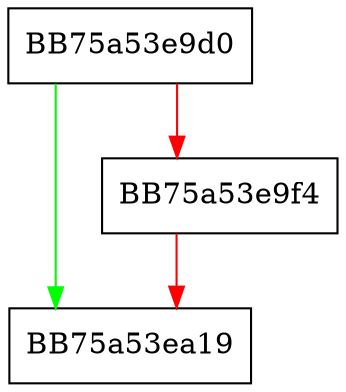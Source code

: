 digraph read {
  node [shape="box"];
  graph [splines=ortho];
  BB75a53e9d0 -> BB75a53ea19 [color="green"];
  BB75a53e9d0 -> BB75a53e9f4 [color="red"];
  BB75a53e9f4 -> BB75a53ea19 [color="red"];
}